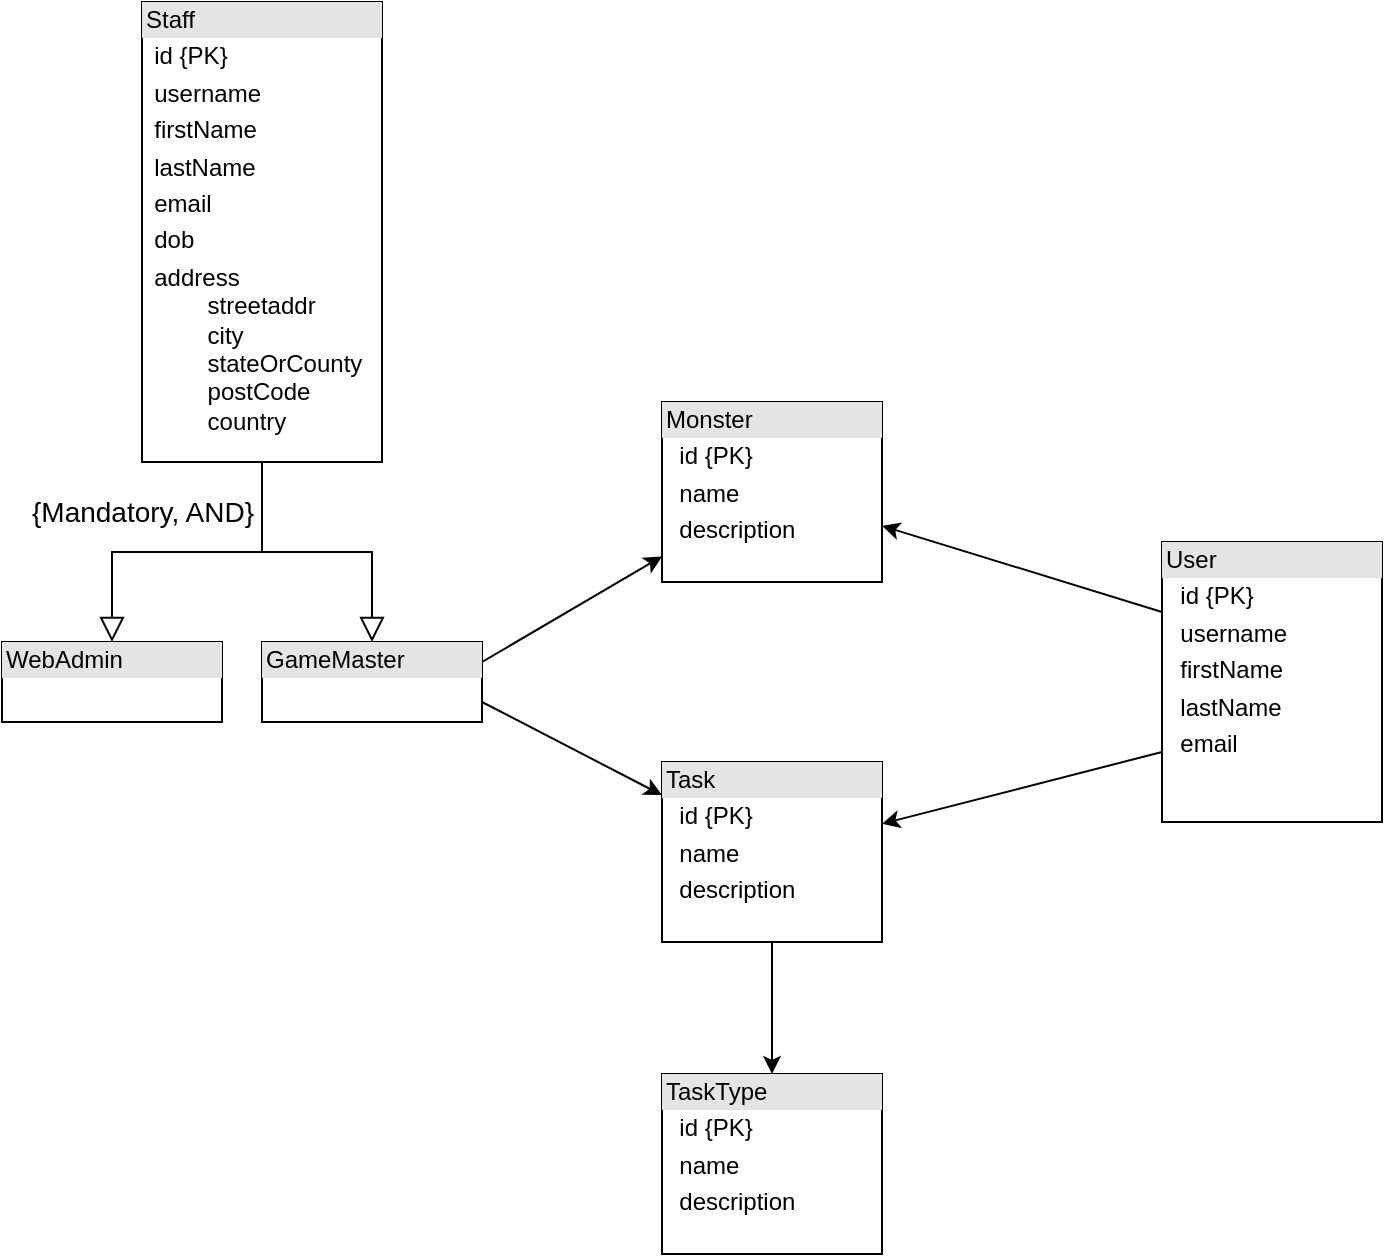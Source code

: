 <mxfile version="23.1.5" type="device">
  <diagram name="Page-1" id="XNjfb7-9pa7V93gwS8-H">
    <mxGraphModel dx="2458" dy="1993" grid="1" gridSize="10" guides="1" tooltips="1" connect="1" arrows="1" fold="1" page="1" pageScale="1" pageWidth="827" pageHeight="1169" math="0" shadow="0">
      <root>
        <mxCell id="0" />
        <mxCell id="1" parent="0" />
        <mxCell id="Sxv2uAcheByU95T1K-pS-17" style="rounded=0;orthogonalLoop=1;jettySize=auto;html=1;exitX=0;exitY=0.25;exitDx=0;exitDy=0;" parent="1" source="Sxv2uAcheByU95T1K-pS-2" target="Sxv2uAcheByU95T1K-pS-11" edge="1">
          <mxGeometry relative="1" as="geometry" />
        </mxCell>
        <mxCell id="Sxv2uAcheByU95T1K-pS-18" style="rounded=0;orthogonalLoop=1;jettySize=auto;html=1;exitX=0;exitY=0.75;exitDx=0;exitDy=0;" parent="1" source="Sxv2uAcheByU95T1K-pS-2" target="Sxv2uAcheByU95T1K-pS-12" edge="1">
          <mxGeometry relative="1" as="geometry" />
        </mxCell>
        <mxCell id="Sxv2uAcheByU95T1K-pS-2" value="&lt;div style=&quot;box-sizing:border-box;width:100%;background:#e4e4e4;padding:2px;&quot;&gt;User&lt;/div&gt;&lt;table style=&quot;width:100%;font-size:1em;&quot; cellpadding=&quot;2&quot; cellspacing=&quot;0&quot;&gt;&lt;tbody&gt;&lt;tr&gt;&lt;td&gt;&lt;br&gt;&lt;/td&gt;&lt;td&gt;id {PK}&lt;/td&gt;&lt;/tr&gt;&lt;tr&gt;&lt;td&gt;&lt;br&gt;&lt;/td&gt;&lt;td&gt;username&lt;/td&gt;&lt;/tr&gt;&lt;tr&gt;&lt;td&gt;&lt;/td&gt;&lt;td&gt;firstName&lt;/td&gt;&lt;/tr&gt;&lt;tr&gt;&lt;td&gt;&lt;br&gt;&lt;/td&gt;&lt;td&gt;lastName&lt;/td&gt;&lt;/tr&gt;&lt;tr&gt;&lt;td&gt;&lt;br&gt;&lt;/td&gt;&lt;td&gt;email&lt;/td&gt;&lt;/tr&gt;&lt;/tbody&gt;&lt;/table&gt;" style="verticalAlign=top;align=left;overflow=fill;html=1;whiteSpace=wrap;" parent="1" vertex="1">
          <mxGeometry x="-1030" y="-850" width="110" height="140" as="geometry" />
        </mxCell>
        <mxCell id="Sxv2uAcheByU95T1K-pS-5" value="&lt;div style=&quot;box-sizing:border-box;width:100%;background:#e4e4e4;padding:2px;&quot;&gt;WebAdmin&lt;/div&gt;&lt;table style=&quot;width:100%;font-size:1em;&quot; cellpadding=&quot;2&quot; cellspacing=&quot;0&quot;&gt;&lt;tbody&gt;&lt;tr&gt;&lt;td&gt;&lt;br&gt;&lt;/td&gt;&lt;td&gt;&lt;br&gt;&lt;/td&gt;&lt;/tr&gt;&lt;/tbody&gt;&lt;/table&gt;" style="verticalAlign=top;align=left;overflow=fill;html=1;whiteSpace=wrap;" parent="1" vertex="1">
          <mxGeometry x="-1610" y="-800" width="110" height="40" as="geometry" />
        </mxCell>
        <mxCell id="Sxv2uAcheByU95T1K-pS-8" style="edgeStyle=orthogonalEdgeStyle;rounded=0;orthogonalLoop=1;jettySize=auto;html=1;endArrow=block;endFill=0;fontSize=11;endSize=10;" parent="1" source="Sxv2uAcheByU95T1K-pS-6" target="Sxv2uAcheByU95T1K-pS-5" edge="1">
          <mxGeometry relative="1" as="geometry" />
        </mxCell>
        <mxCell id="Sxv2uAcheByU95T1K-pS-9" style="edgeStyle=orthogonalEdgeStyle;rounded=0;orthogonalLoop=1;jettySize=auto;html=1;endSize=10;endArrow=block;endFill=0;" parent="1" source="Sxv2uAcheByU95T1K-pS-6" target="Sxv2uAcheByU95T1K-pS-7" edge="1">
          <mxGeometry relative="1" as="geometry" />
        </mxCell>
        <mxCell id="Sxv2uAcheByU95T1K-pS-10" value="&lt;span style=&quot;font-size: 14px;&quot;&gt;{Mandatory, AND}&lt;/span&gt;" style="edgeLabel;html=1;align=center;verticalAlign=middle;resizable=0;points=[];" parent="Sxv2uAcheByU95T1K-pS-9" vertex="1" connectable="0">
          <mxGeometry x="0.431" y="-1" relative="1" as="geometry">
            <mxPoint x="-114" y="-24" as="offset" />
          </mxGeometry>
        </mxCell>
        <mxCell id="Sxv2uAcheByU95T1K-pS-6" value="&lt;div style=&quot;box-sizing:border-box;width:100%;background:#e4e4e4;padding:2px;&quot;&gt;Staff&lt;/div&gt;&lt;table style=&quot;width:100%;font-size:1em;&quot; cellpadding=&quot;2&quot; cellspacing=&quot;0&quot;&gt;&lt;tbody&gt;&lt;tr&gt;&lt;td&gt;&lt;br&gt;&lt;/td&gt;&lt;td&gt;id {PK}&lt;/td&gt;&lt;td&gt;&lt;br&gt;&lt;/td&gt;&lt;/tr&gt;&lt;tr&gt;&lt;td&gt;&lt;br&gt;&lt;/td&gt;&lt;td&gt;username&lt;/td&gt;&lt;td&gt;&lt;br&gt;&lt;/td&gt;&lt;/tr&gt;&lt;tr&gt;&lt;td&gt;&lt;/td&gt;&lt;td&gt;firstName&lt;/td&gt;&lt;td&gt;&lt;br&gt;&lt;/td&gt;&lt;/tr&gt;&lt;tr&gt;&lt;td&gt;&lt;br&gt;&lt;/td&gt;&lt;td&gt;lastName&lt;/td&gt;&lt;td&gt;&lt;br&gt;&lt;/td&gt;&lt;/tr&gt;&lt;tr&gt;&lt;td&gt;&lt;br&gt;&lt;/td&gt;&lt;td&gt;email&lt;/td&gt;&lt;td&gt;&lt;br&gt;&lt;/td&gt;&lt;/tr&gt;&lt;tr&gt;&lt;td&gt;&lt;br&gt;&lt;/td&gt;&lt;td&gt;dob&lt;/td&gt;&lt;td&gt;&lt;br&gt;&lt;/td&gt;&lt;/tr&gt;&lt;tr&gt;&lt;td&gt;&lt;br&gt;&lt;/td&gt;&lt;td&gt;address&lt;br&gt;&lt;span style=&quot;white-space: pre;&quot;&gt;&#x9;&lt;/span&gt;streetaddr&lt;br&gt;&lt;span style=&quot;white-space: pre;&quot;&gt;&#x9;&lt;/span&gt;city&lt;br&gt;&lt;span style=&quot;white-space: pre;&quot;&gt;&#x9;&lt;/span&gt;stateOrCounty&lt;br&gt;&lt;span style=&quot;white-space: pre;&quot;&gt;&#x9;&lt;/span&gt;postCode&lt;br&gt;&lt;span style=&quot;white-space: pre;&quot;&gt;&#x9;&lt;/span&gt;country&lt;br&gt;&lt;/td&gt;&lt;td&gt;&lt;br&gt;&lt;/td&gt;&lt;/tr&gt;&lt;/tbody&gt;&lt;/table&gt;" style="verticalAlign=top;align=left;overflow=fill;html=1;whiteSpace=wrap;" parent="1" vertex="1">
          <mxGeometry x="-1540" y="-1120" width="120" height="230" as="geometry" />
        </mxCell>
        <mxCell id="Sxv2uAcheByU95T1K-pS-15" style="rounded=0;orthogonalLoop=1;jettySize=auto;html=1;exitX=1;exitY=0.25;exitDx=0;exitDy=0;" parent="1" source="Sxv2uAcheByU95T1K-pS-7" target="Sxv2uAcheByU95T1K-pS-11" edge="1">
          <mxGeometry relative="1" as="geometry" />
        </mxCell>
        <mxCell id="Sxv2uAcheByU95T1K-pS-16" style="rounded=0;orthogonalLoop=1;jettySize=auto;html=1;exitX=1;exitY=0.75;exitDx=0;exitDy=0;" parent="1" source="Sxv2uAcheByU95T1K-pS-7" target="Sxv2uAcheByU95T1K-pS-12" edge="1">
          <mxGeometry relative="1" as="geometry" />
        </mxCell>
        <mxCell id="Sxv2uAcheByU95T1K-pS-7" value="&lt;div style=&quot;box-sizing:border-box;width:100%;background:#e4e4e4;padding:2px;&quot;&gt;GameMaster&lt;/div&gt;&lt;table style=&quot;width:100%;font-size:1em;&quot; cellpadding=&quot;2&quot; cellspacing=&quot;0&quot;&gt;&lt;tbody&gt;&lt;tr&gt;&lt;td&gt;&lt;br&gt;&lt;/td&gt;&lt;td&gt;&lt;br&gt;&lt;/td&gt;&lt;/tr&gt;&lt;/tbody&gt;&lt;/table&gt;" style="verticalAlign=top;align=left;overflow=fill;html=1;whiteSpace=wrap;" parent="1" vertex="1">
          <mxGeometry x="-1480" y="-800" width="110" height="40" as="geometry" />
        </mxCell>
        <mxCell id="Sxv2uAcheByU95T1K-pS-11" value="&lt;div style=&quot;box-sizing:border-box;width:100%;background:#e4e4e4;padding:2px;&quot;&gt;Monster&lt;/div&gt;&lt;table style=&quot;width:100%;font-size:1em;&quot; cellpadding=&quot;2&quot; cellspacing=&quot;0&quot;&gt;&lt;tbody&gt;&lt;tr&gt;&lt;td&gt;&lt;br&gt;&lt;/td&gt;&lt;td&gt;id {PK}&lt;/td&gt;&lt;/tr&gt;&lt;tr&gt;&lt;td&gt;&lt;br&gt;&lt;/td&gt;&lt;td&gt;name&lt;/td&gt;&lt;/tr&gt;&lt;tr&gt;&lt;td&gt;&lt;br&gt;&lt;/td&gt;&lt;td&gt;description&lt;/td&gt;&lt;/tr&gt;&lt;/tbody&gt;&lt;/table&gt;" style="verticalAlign=top;align=left;overflow=fill;html=1;whiteSpace=wrap;" parent="1" vertex="1">
          <mxGeometry x="-1280" y="-920" width="110" height="90" as="geometry" />
        </mxCell>
        <mxCell id="Sxv2uAcheByU95T1K-pS-20" style="edgeStyle=orthogonalEdgeStyle;rounded=0;orthogonalLoop=1;jettySize=auto;html=1;" parent="1" source="Sxv2uAcheByU95T1K-pS-12" target="Sxv2uAcheByU95T1K-pS-19" edge="1">
          <mxGeometry relative="1" as="geometry" />
        </mxCell>
        <mxCell id="Sxv2uAcheByU95T1K-pS-12" value="&lt;div style=&quot;box-sizing:border-box;width:100%;background:#e4e4e4;padding:2px;&quot;&gt;Task&lt;/div&gt;&lt;table style=&quot;width:100%;font-size:1em;&quot; cellpadding=&quot;2&quot; cellspacing=&quot;0&quot;&gt;&lt;tbody&gt;&lt;tr&gt;&lt;td&gt;&lt;br&gt;&lt;/td&gt;&lt;td&gt;id {PK}&lt;/td&gt;&lt;/tr&gt;&lt;tr&gt;&lt;td&gt;&lt;br&gt;&lt;/td&gt;&lt;td&gt;name&lt;/td&gt;&lt;/tr&gt;&lt;tr&gt;&lt;td&gt;&lt;br&gt;&lt;/td&gt;&lt;td&gt;description&lt;/td&gt;&lt;/tr&gt;&lt;/tbody&gt;&lt;/table&gt;" style="verticalAlign=top;align=left;overflow=fill;html=1;whiteSpace=wrap;" parent="1" vertex="1">
          <mxGeometry x="-1280" y="-740" width="110" height="90" as="geometry" />
        </mxCell>
        <mxCell id="Sxv2uAcheByU95T1K-pS-19" value="&lt;div style=&quot;box-sizing:border-box;width:100%;background:#e4e4e4;padding:2px;&quot;&gt;TaskType&lt;/div&gt;&lt;table style=&quot;width:100%;font-size:1em;&quot; cellpadding=&quot;2&quot; cellspacing=&quot;0&quot;&gt;&lt;tbody&gt;&lt;tr&gt;&lt;td&gt;&lt;br&gt;&lt;/td&gt;&lt;td&gt;id {PK}&lt;/td&gt;&lt;/tr&gt;&lt;tr&gt;&lt;td&gt;&lt;br&gt;&lt;/td&gt;&lt;td&gt;name&lt;/td&gt;&lt;/tr&gt;&lt;tr&gt;&lt;td&gt;&lt;br&gt;&lt;/td&gt;&lt;td&gt;description&lt;/td&gt;&lt;/tr&gt;&lt;/tbody&gt;&lt;/table&gt;" style="verticalAlign=top;align=left;overflow=fill;html=1;whiteSpace=wrap;" parent="1" vertex="1">
          <mxGeometry x="-1280" y="-584" width="110" height="90" as="geometry" />
        </mxCell>
      </root>
    </mxGraphModel>
  </diagram>
</mxfile>
